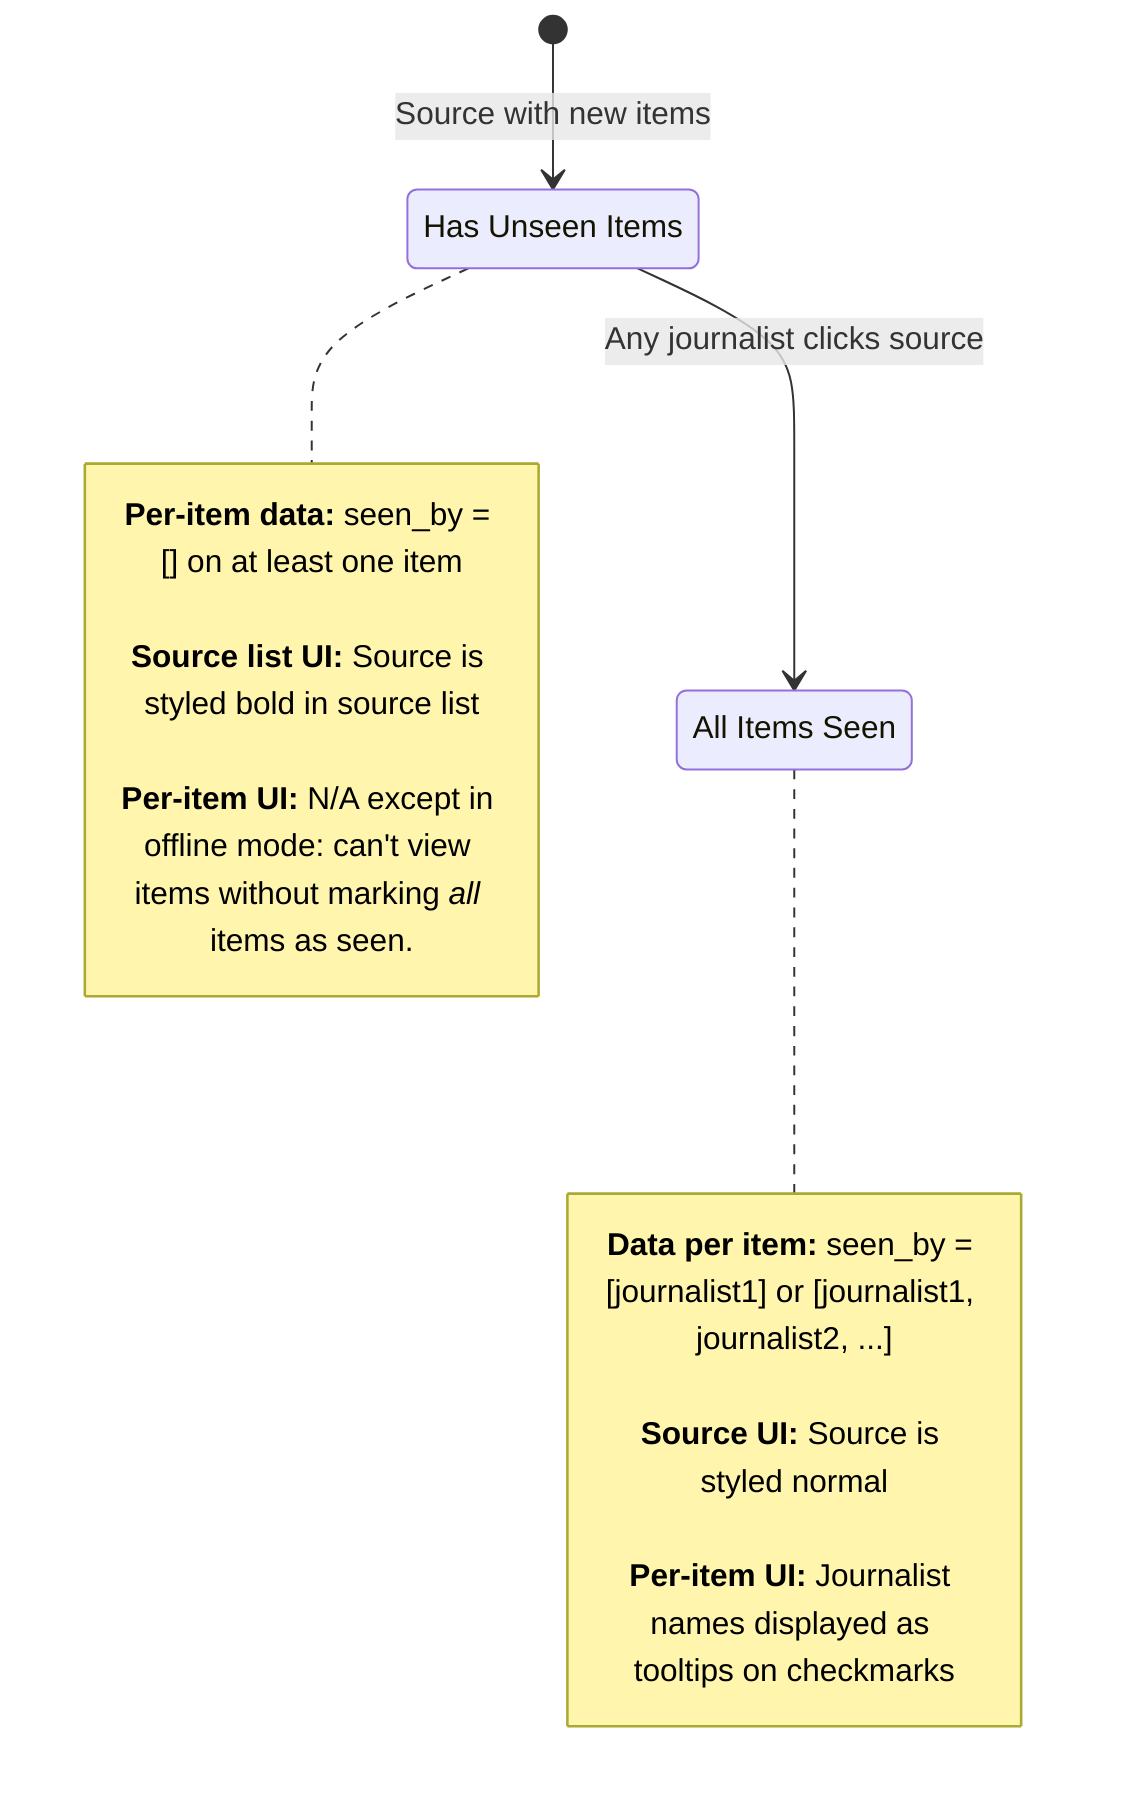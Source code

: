 stateDiagram-v2
      [*] --> Unseen_Global: Source with new items

      state "Has Unseen Items" as Unseen_Global
      state "All Items Seen" as Seen_Global

      Unseen_Global --> Seen_Global: Any journalist clicks source

      note right of Unseen_Global
          <b>Per-item data:</b> seen_by = [] on at least one item<br>
          <b>Source list UI:</b> Source is styled bold in source list<br>
          <b>Per-item UI:</b> N/A except in offline mode: can't view items without marking _all_ items as seen.
      end note

      note right of Seen_Global
          <b>Data per item:</b> seen_by = [journalist1] or [journalist1, journalist2, ...]<br>
          <b>Source UI:</b> Source is styled normal<br>
          <b>Per-item UI:</b> Journalist names displayed as tooltips on checkmarks
      end note